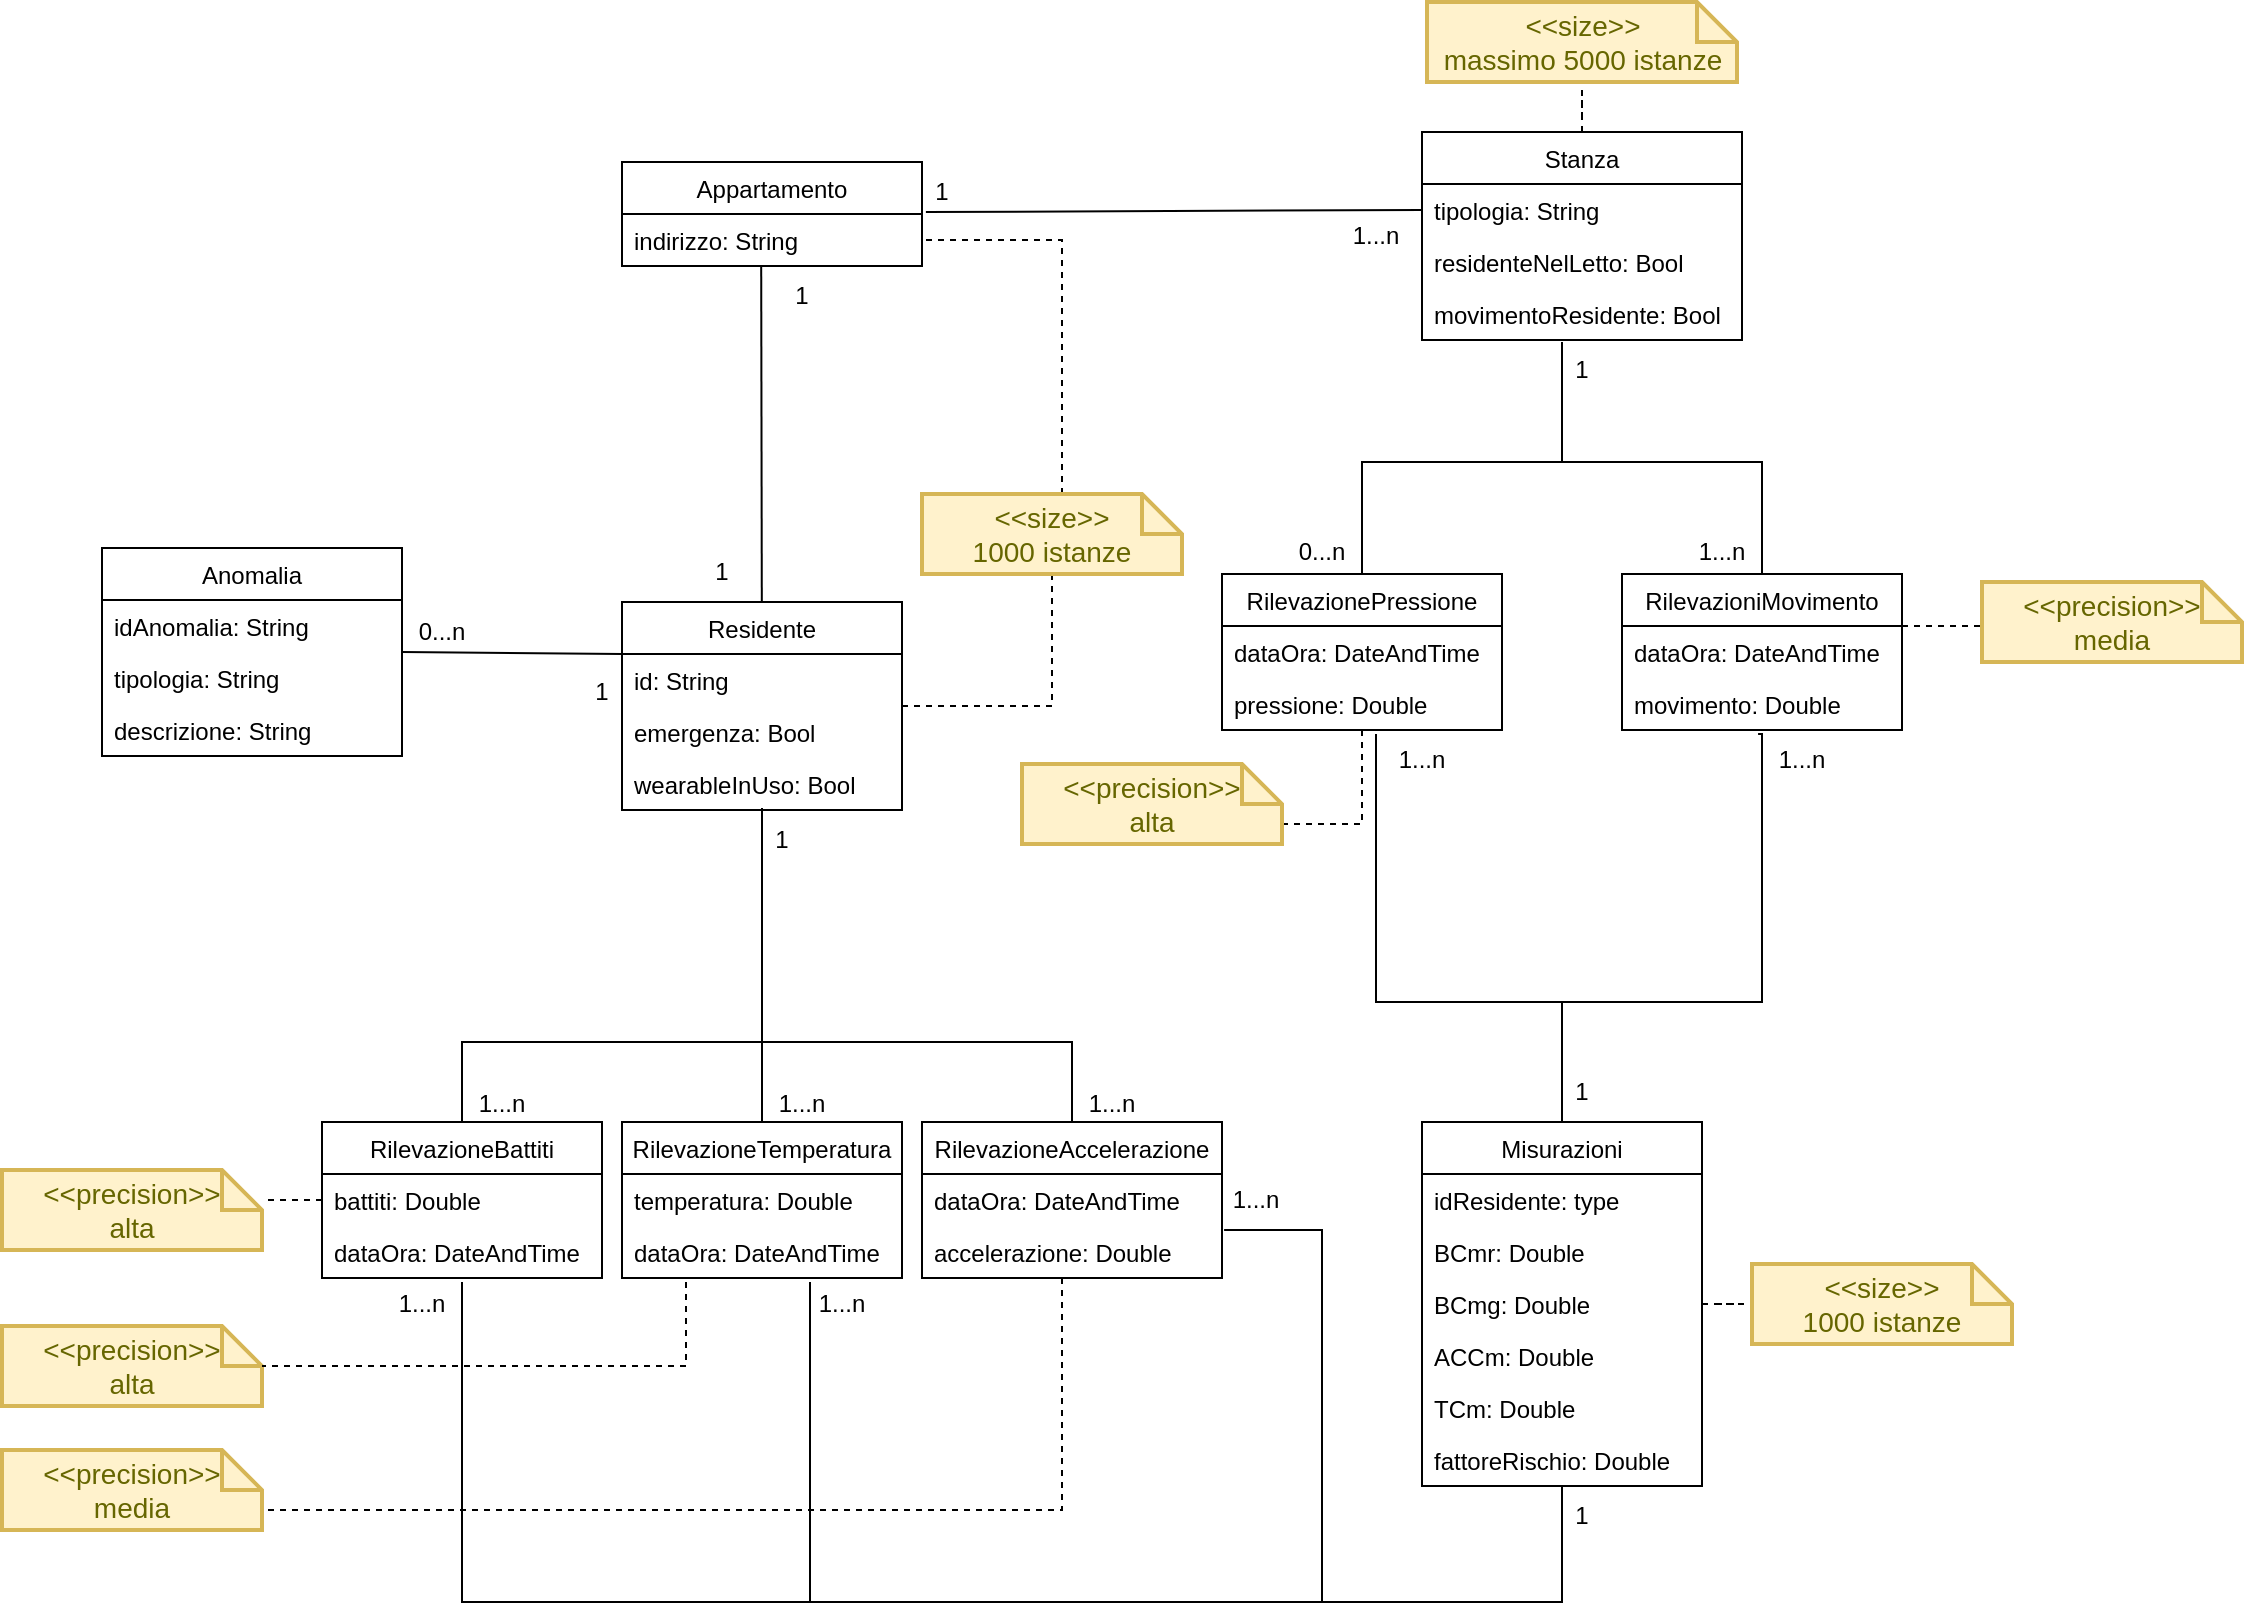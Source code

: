 <mxfile version="20.7.4" type="device"><diagram id="WO7DhAfLoQNvGxGaE5zZ" name="Page-1"><mxGraphModel dx="2268" dy="1920" grid="1" gridSize="10" guides="1" tooltips="1" connect="1" arrows="1" fold="1" page="1" pageScale="1" pageWidth="850" pageHeight="1100" math="0" shadow="0"><root><mxCell id="0"/><mxCell id="1" parent="0"/><mxCell id="sSwHK__RhGpUzQnZFzN2-1" value="Appartamento" style="swimlane;fontStyle=0;childLayout=stackLayout;horizontal=1;startSize=26;fillColor=none;horizontalStack=0;resizeParent=1;resizeParentMax=0;resizeLast=0;collapsible=1;marginBottom=0;" parent="1" vertex="1"><mxGeometry x="150" y="80" width="150" height="52" as="geometry"><mxRectangle x="40" y="40" width="100" height="30" as="alternateBounds"/></mxGeometry></mxCell><mxCell id="sSwHK__RhGpUzQnZFzN2-2" value="indirizzo: String" style="text;strokeColor=none;fillColor=none;align=left;verticalAlign=top;spacingLeft=4;spacingRight=4;overflow=hidden;rotatable=0;points=[[0,0.5],[1,0.5]];portConstraint=eastwest;" parent="sSwHK__RhGpUzQnZFzN2-1" vertex="1"><mxGeometry y="26" width="150" height="26" as="geometry"/></mxCell><mxCell id="sSwHK__RhGpUzQnZFzN2-77" style="edgeStyle=orthogonalEdgeStyle;rounded=0;orthogonalLoop=1;jettySize=auto;html=1;entryX=0.5;entryY=1;entryDx=0;entryDy=0;entryPerimeter=0;dashed=1;endArrow=none;endFill=0;" parent="1" source="sSwHK__RhGpUzQnZFzN2-6" target="sSwHK__RhGpUzQnZFzN2-76" edge="1"><mxGeometry relative="1" as="geometry"/></mxCell><mxCell id="sSwHK__RhGpUzQnZFzN2-6" value="Stanza" style="swimlane;fontStyle=0;childLayout=stackLayout;horizontal=1;startSize=26;fillColor=none;horizontalStack=0;resizeParent=1;resizeParentMax=0;resizeLast=0;collapsible=1;marginBottom=0;" parent="1" vertex="1"><mxGeometry x="550" y="65" width="160" height="104" as="geometry"/></mxCell><mxCell id="sSwHK__RhGpUzQnZFzN2-7" value="tipologia: String" style="text;strokeColor=none;fillColor=none;align=left;verticalAlign=top;spacingLeft=4;spacingRight=4;overflow=hidden;rotatable=0;points=[[0,0.5],[1,0.5]];portConstraint=eastwest;" parent="sSwHK__RhGpUzQnZFzN2-6" vertex="1"><mxGeometry y="26" width="160" height="26" as="geometry"/></mxCell><mxCell id="sSwHK__RhGpUzQnZFzN2-37" value="residenteNelLetto: Bool" style="text;strokeColor=none;fillColor=none;align=left;verticalAlign=top;spacingLeft=4;spacingRight=4;overflow=hidden;rotatable=0;points=[[0,0.5],[1,0.5]];portConstraint=eastwest;" parent="sSwHK__RhGpUzQnZFzN2-6" vertex="1"><mxGeometry y="52" width="160" height="26" as="geometry"/></mxCell><mxCell id="CDQp28ZDIOVQzvjSDbbO-14" value="movimentoResidente: Bool" style="text;strokeColor=none;fillColor=none;align=left;verticalAlign=top;spacingLeft=4;spacingRight=4;overflow=hidden;rotatable=0;points=[[0,0.5],[1,0.5]];portConstraint=eastwest;" parent="sSwHK__RhGpUzQnZFzN2-6" vertex="1"><mxGeometry y="78" width="160" height="26" as="geometry"/></mxCell><mxCell id="n2ziMS0ma2q-zLLjiRqA-52" style="edgeStyle=orthogonalEdgeStyle;rounded=0;orthogonalLoop=1;jettySize=auto;html=1;entryX=0.5;entryY=1;entryDx=0;entryDy=0;entryPerimeter=0;dashed=1;endArrow=none;endFill=0;" parent="1" source="sSwHK__RhGpUzQnZFzN2-25" target="sSwHK__RhGpUzQnZFzN2-74" edge="1"><mxGeometry relative="1" as="geometry"/></mxCell><mxCell id="sSwHK__RhGpUzQnZFzN2-25" value="Residente" style="swimlane;fontStyle=0;childLayout=stackLayout;horizontal=1;startSize=26;fillColor=none;horizontalStack=0;resizeParent=1;resizeParentMax=0;resizeLast=0;collapsible=1;marginBottom=0;" parent="1" vertex="1"><mxGeometry x="150" y="300" width="140" height="104" as="geometry"/></mxCell><mxCell id="sSwHK__RhGpUzQnZFzN2-26" value="id: String" style="text;strokeColor=none;fillColor=none;align=left;verticalAlign=top;spacingLeft=4;spacingRight=4;overflow=hidden;rotatable=0;points=[[0,0.5],[1,0.5]];portConstraint=eastwest;" parent="sSwHK__RhGpUzQnZFzN2-25" vertex="1"><mxGeometry y="26" width="140" height="26" as="geometry"/></mxCell><mxCell id="sSwHK__RhGpUzQnZFzN2-27" value="emergenza: Bool" style="text;strokeColor=none;fillColor=none;align=left;verticalAlign=top;spacingLeft=4;spacingRight=4;overflow=hidden;rotatable=0;points=[[0,0.5],[1,0.5]];portConstraint=eastwest;" parent="sSwHK__RhGpUzQnZFzN2-25" vertex="1"><mxGeometry y="52" width="140" height="26" as="geometry"/></mxCell><mxCell id="sSwHK__RhGpUzQnZFzN2-28" value="wearableInUso: Bool" style="text;strokeColor=none;fillColor=none;align=left;verticalAlign=top;spacingLeft=4;spacingRight=4;overflow=hidden;rotatable=0;points=[[0,0.5],[1,0.5]];portConstraint=eastwest;" parent="sSwHK__RhGpUzQnZFzN2-25" vertex="1"><mxGeometry y="78" width="140" height="26" as="geometry"/></mxCell><mxCell id="sSwHK__RhGpUzQnZFzN2-35" value="1" style="text;html=1;strokeColor=none;fillColor=none;align=center;verticalAlign=middle;whiteSpace=wrap;rounded=0;" parent="1" vertex="1"><mxGeometry x="210" y="132" width="60" height="30" as="geometry"/></mxCell><mxCell id="sSwHK__RhGpUzQnZFzN2-111" style="edgeStyle=orthogonalEdgeStyle;rounded=0;orthogonalLoop=1;jettySize=auto;html=1;entryX=0;entryY=0.5;entryDx=0;entryDy=0;entryPerimeter=0;dashed=1;endArrow=none;endFill=0;" parent="1" source="sSwHK__RhGpUzQnZFzN2-56" target="sSwHK__RhGpUzQnZFzN2-110" edge="1"><mxGeometry relative="1" as="geometry"/></mxCell><mxCell id="sSwHK__RhGpUzQnZFzN2-56" value="Misurazioni" style="swimlane;fontStyle=0;childLayout=stackLayout;horizontal=1;startSize=26;fillColor=none;horizontalStack=0;resizeParent=1;resizeParentMax=0;resizeLast=0;collapsible=1;marginBottom=0;" parent="1" vertex="1"><mxGeometry x="550" y="560" width="140" height="182" as="geometry"/></mxCell><mxCell id="sSwHK__RhGpUzQnZFzN2-57" value="idResidente: type" style="text;strokeColor=none;fillColor=none;align=left;verticalAlign=top;spacingLeft=4;spacingRight=4;overflow=hidden;rotatable=0;points=[[0,0.5],[1,0.5]];portConstraint=eastwest;" parent="sSwHK__RhGpUzQnZFzN2-56" vertex="1"><mxGeometry y="26" width="140" height="26" as="geometry"/></mxCell><mxCell id="sSwHK__RhGpUzQnZFzN2-43" value="BCmr: Double" style="text;strokeColor=none;fillColor=none;align=left;verticalAlign=top;spacingLeft=4;spacingRight=4;overflow=hidden;rotatable=0;points=[[0,0.5],[1,0.5]];portConstraint=eastwest;" parent="sSwHK__RhGpUzQnZFzN2-56" vertex="1"><mxGeometry y="52" width="140" height="26" as="geometry"/></mxCell><mxCell id="sSwHK__RhGpUzQnZFzN2-42" value="BCmg: Double" style="text;strokeColor=none;fillColor=none;align=left;verticalAlign=top;spacingLeft=4;spacingRight=4;overflow=hidden;rotatable=0;points=[[0,0.5],[1,0.5]];portConstraint=eastwest;" parent="sSwHK__RhGpUzQnZFzN2-56" vertex="1"><mxGeometry y="78" width="140" height="26" as="geometry"/></mxCell><mxCell id="sSwHK__RhGpUzQnZFzN2-44" value="ACCm: Double" style="text;strokeColor=none;fillColor=none;align=left;verticalAlign=top;spacingLeft=4;spacingRight=4;overflow=hidden;rotatable=0;points=[[0,0.5],[1,0.5]];portConstraint=eastwest;" parent="sSwHK__RhGpUzQnZFzN2-56" vertex="1"><mxGeometry y="104" width="140" height="26" as="geometry"/></mxCell><mxCell id="sSwHK__RhGpUzQnZFzN2-46" value="TCm: Double" style="text;strokeColor=none;fillColor=none;align=left;verticalAlign=top;spacingLeft=4;spacingRight=4;overflow=hidden;rotatable=0;points=[[0,0.5],[1,0.5]];portConstraint=eastwest;" parent="sSwHK__RhGpUzQnZFzN2-56" vertex="1"><mxGeometry y="130" width="140" height="26" as="geometry"/></mxCell><mxCell id="n2ziMS0ma2q-zLLjiRqA-23" value="fattoreRischio: Double" style="text;strokeColor=none;fillColor=none;align=left;verticalAlign=top;spacingLeft=4;spacingRight=4;overflow=hidden;rotatable=0;points=[[0,0.5],[1,0.5]];portConstraint=eastwest;" parent="sSwHK__RhGpUzQnZFzN2-56" vertex="1"><mxGeometry y="156" width="140" height="26" as="geometry"/></mxCell><mxCell id="sSwHK__RhGpUzQnZFzN2-79" style="edgeStyle=orthogonalEdgeStyle;rounded=0;orthogonalLoop=1;jettySize=auto;html=1;dashed=1;endArrow=none;endFill=0;entryX=1;entryY=0.5;entryDx=0;entryDy=0;" parent="1" source="sSwHK__RhGpUzQnZFzN2-74" target="sSwHK__RhGpUzQnZFzN2-2" edge="1"><mxGeometry relative="1" as="geometry"><mxPoint x="370" y="170" as="targetPoint"/><Array as="points"><mxPoint x="370" y="119"/></Array></mxGeometry></mxCell><mxCell id="sSwHK__RhGpUzQnZFzN2-74" value="&amp;lt;&amp;lt;size&amp;gt;&amp;gt;&lt;br&gt;1000 istanze" style="shape=note;strokeWidth=2;fontSize=14;size=20;whiteSpace=wrap;html=1;fillColor=#fff2cc;strokeColor=#d6b656;fontColor=#666600;" parent="1" vertex="1"><mxGeometry x="300" y="246" width="130" height="40" as="geometry"/></mxCell><mxCell id="sSwHK__RhGpUzQnZFzN2-76" value="&amp;lt;&amp;lt;size&amp;gt;&amp;gt;&lt;br&gt;massimo 5000 istanze" style="shape=note;strokeWidth=2;fontSize=14;size=20;whiteSpace=wrap;html=1;fillColor=#fff2cc;strokeColor=#d6b656;fontColor=#666600;" parent="1" vertex="1"><mxGeometry x="552.5" width="155" height="40" as="geometry"/></mxCell><mxCell id="n2ziMS0ma2q-zLLjiRqA-41" style="edgeStyle=orthogonalEdgeStyle;rounded=0;orthogonalLoop=1;jettySize=auto;html=1;entryX=0;entryY=0;entryDx=130;entryDy=30;entryPerimeter=0;dashed=1;endArrow=none;endFill=0;" parent="1" source="sSwHK__RhGpUzQnZFzN2-80" target="sSwHK__RhGpUzQnZFzN2-101" edge="1"><mxGeometry relative="1" as="geometry"/></mxCell><mxCell id="sSwHK__RhGpUzQnZFzN2-80" value="RilevazionePressione" style="swimlane;fontStyle=0;childLayout=stackLayout;horizontal=1;startSize=26;fillColor=none;horizontalStack=0;resizeParent=1;resizeParentMax=0;resizeLast=0;collapsible=1;marginBottom=0;" parent="1" vertex="1"><mxGeometry x="450" y="286" width="140" height="78" as="geometry"/></mxCell><mxCell id="Cuu1oooCDhuwHbOR3WT5-2" value="dataOra: DateAndTime" style="text;strokeColor=none;fillColor=none;align=left;verticalAlign=top;spacingLeft=4;spacingRight=4;overflow=hidden;rotatable=0;points=[[0,0.5],[1,0.5]];portConstraint=eastwest;" parent="sSwHK__RhGpUzQnZFzN2-80" vertex="1"><mxGeometry y="26" width="140" height="26" as="geometry"/></mxCell><mxCell id="sSwHK__RhGpUzQnZFzN2-81" value="pressione: Double" style="text;strokeColor=none;fillColor=none;align=left;verticalAlign=top;spacingLeft=4;spacingRight=4;overflow=hidden;rotatable=0;points=[[0,0.5],[1,0.5]];portConstraint=eastwest;" parent="sSwHK__RhGpUzQnZFzN2-80" vertex="1"><mxGeometry y="52" width="140" height="26" as="geometry"/></mxCell><mxCell id="n2ziMS0ma2q-zLLjiRqA-39" style="edgeStyle=orthogonalEdgeStyle;rounded=0;orthogonalLoop=1;jettySize=auto;html=1;entryX=0;entryY=0.5;entryDx=0;entryDy=0;entryPerimeter=0;endArrow=none;endFill=0;dashed=1;" parent="1" source="sSwHK__RhGpUzQnZFzN2-84" target="sSwHK__RhGpUzQnZFzN2-102" edge="1"><mxGeometry relative="1" as="geometry"><Array as="points"><mxPoint x="840" y="312"/></Array></mxGeometry></mxCell><mxCell id="sSwHK__RhGpUzQnZFzN2-84" value="RilevazioniMovimento" style="swimlane;fontStyle=0;childLayout=stackLayout;horizontal=1;startSize=26;fillColor=none;horizontalStack=0;resizeParent=1;resizeParentMax=0;resizeLast=0;collapsible=1;marginBottom=0;" parent="1" vertex="1"><mxGeometry x="650" y="286" width="140" height="78" as="geometry"/></mxCell><mxCell id="Cuu1oooCDhuwHbOR3WT5-1" value="dataOra: DateAndTime" style="text;strokeColor=none;fillColor=none;align=left;verticalAlign=top;spacingLeft=4;spacingRight=4;overflow=hidden;rotatable=0;points=[[0,0.5],[1,0.5]];portConstraint=eastwest;" parent="sSwHK__RhGpUzQnZFzN2-84" vertex="1"><mxGeometry y="26" width="140" height="26" as="geometry"/></mxCell><mxCell id="sSwHK__RhGpUzQnZFzN2-85" value="movimento: Double" style="text;strokeColor=none;fillColor=none;align=left;verticalAlign=top;spacingLeft=4;spacingRight=4;overflow=hidden;rotatable=0;points=[[0,0.5],[1,0.5]];portConstraint=eastwest;" parent="sSwHK__RhGpUzQnZFzN2-84" vertex="1"><mxGeometry y="52" width="140" height="26" as="geometry"/></mxCell><mxCell id="n2ziMS0ma2q-zLLjiRqA-21" style="edgeStyle=orthogonalEdgeStyle;rounded=0;orthogonalLoop=1;jettySize=auto;html=1;dashed=1;endArrow=none;endFill=0;" parent="1" source="sSwHK__RhGpUzQnZFzN2-89" target="sSwHK__RhGpUzQnZFzN2-99" edge="1"><mxGeometry relative="1" as="geometry"><Array as="points"><mxPoint y="610"/><mxPoint y="610"/></Array></mxGeometry></mxCell><mxCell id="sSwHK__RhGpUzQnZFzN2-89" value="RilevazioneBattiti" style="swimlane;fontStyle=0;childLayout=stackLayout;horizontal=1;startSize=26;fillColor=none;horizontalStack=0;resizeParent=1;resizeParentMax=0;resizeLast=0;collapsible=1;marginBottom=0;" parent="1" vertex="1"><mxGeometry y="560" width="140" height="78" as="geometry"/></mxCell><mxCell id="sSwHK__RhGpUzQnZFzN2-90" value="battiti: Double" style="text;strokeColor=none;fillColor=none;align=left;verticalAlign=top;spacingLeft=4;spacingRight=4;overflow=hidden;rotatable=0;points=[[0,0.5],[1,0.5]];portConstraint=eastwest;" parent="sSwHK__RhGpUzQnZFzN2-89" vertex="1"><mxGeometry y="26" width="140" height="26" as="geometry"/></mxCell><mxCell id="Cuu1oooCDhuwHbOR3WT5-3" value="dataOra: DateAndTime" style="text;strokeColor=none;fillColor=none;align=left;verticalAlign=top;spacingLeft=4;spacingRight=4;overflow=hidden;rotatable=0;points=[[0,0.5],[1,0.5]];portConstraint=eastwest;" parent="sSwHK__RhGpUzQnZFzN2-89" vertex="1"><mxGeometry y="52" width="140" height="26" as="geometry"/></mxCell><mxCell id="sSwHK__RhGpUzQnZFzN2-91" value="RilevazioneTemperatura" style="swimlane;fontStyle=0;childLayout=stackLayout;horizontal=1;startSize=26;fillColor=none;horizontalStack=0;resizeParent=1;resizeParentMax=0;resizeLast=0;collapsible=1;marginBottom=0;" parent="1" vertex="1"><mxGeometry x="150" y="560" width="140" height="78" as="geometry"/></mxCell><mxCell id="sSwHK__RhGpUzQnZFzN2-92" value="temperatura: Double" style="text;strokeColor=none;fillColor=none;align=left;verticalAlign=top;spacingLeft=4;spacingRight=4;overflow=hidden;rotatable=0;points=[[0,0.5],[1,0.5]];portConstraint=eastwest;" parent="sSwHK__RhGpUzQnZFzN2-91" vertex="1"><mxGeometry y="26" width="140" height="26" as="geometry"/></mxCell><mxCell id="Cuu1oooCDhuwHbOR3WT5-4" value="dataOra: DateAndTime" style="text;strokeColor=none;fillColor=none;align=left;verticalAlign=top;spacingLeft=4;spacingRight=4;overflow=hidden;rotatable=0;points=[[0,0.5],[1,0.5]];portConstraint=eastwest;" parent="sSwHK__RhGpUzQnZFzN2-91" vertex="1"><mxGeometry y="52" width="140" height="26" as="geometry"/></mxCell><mxCell id="n2ziMS0ma2q-zLLjiRqA-20" style="edgeStyle=orthogonalEdgeStyle;rounded=0;orthogonalLoop=1;jettySize=auto;html=1;entryX=0;entryY=0;entryDx=130;entryDy=30;entryPerimeter=0;dashed=1;endArrow=none;endFill=0;" parent="1" source="sSwHK__RhGpUzQnZFzN2-93" target="sSwHK__RhGpUzQnZFzN2-100" edge="1"><mxGeometry relative="1" as="geometry"><Array as="points"><mxPoint x="370" y="754"/></Array></mxGeometry></mxCell><mxCell id="sSwHK__RhGpUzQnZFzN2-93" value="RilevazioneAccelerazione" style="swimlane;fontStyle=0;childLayout=stackLayout;horizontal=1;startSize=26;fillColor=none;horizontalStack=0;resizeParent=1;resizeParentMax=0;resizeLast=0;collapsible=1;marginBottom=0;" parent="1" vertex="1"><mxGeometry x="300" y="560" width="150" height="78" as="geometry"/></mxCell><mxCell id="Cuu1oooCDhuwHbOR3WT5-6" value="dataOra: DateAndTime" style="text;strokeColor=none;fillColor=none;align=left;verticalAlign=top;spacingLeft=4;spacingRight=4;overflow=hidden;rotatable=0;points=[[0,0.5],[1,0.5]];portConstraint=eastwest;" parent="sSwHK__RhGpUzQnZFzN2-93" vertex="1"><mxGeometry y="26" width="150" height="26" as="geometry"/></mxCell><mxCell id="sSwHK__RhGpUzQnZFzN2-94" value="accelerazione: Double" style="text;strokeColor=none;fillColor=none;align=left;verticalAlign=top;spacingLeft=4;spacingRight=4;overflow=hidden;rotatable=0;points=[[0,0.5],[1,0.5]];portConstraint=eastwest;" parent="sSwHK__RhGpUzQnZFzN2-93" vertex="1"><mxGeometry y="52" width="150" height="26" as="geometry"/></mxCell><mxCell id="sSwHK__RhGpUzQnZFzN2-98" value="&amp;lt;&amp;lt;precision&amp;gt;&amp;gt;&lt;br&gt;alta" style="shape=note;strokeWidth=2;fontSize=14;size=20;whiteSpace=wrap;html=1;fillColor=#fff2cc;strokeColor=#d6b656;fontColor=#666600;" parent="1" vertex="1"><mxGeometry x="-160" y="662" width="130" height="40" as="geometry"/></mxCell><mxCell id="sSwHK__RhGpUzQnZFzN2-99" value="&amp;lt;&amp;lt;precision&amp;gt;&amp;gt;&lt;br&gt;alta" style="shape=note;strokeWidth=2;fontSize=14;size=20;whiteSpace=wrap;html=1;fillColor=#fff2cc;strokeColor=#d6b656;fontColor=#666600;" parent="1" vertex="1"><mxGeometry x="-160" y="584" width="130" height="40" as="geometry"/></mxCell><mxCell id="sSwHK__RhGpUzQnZFzN2-100" value="&amp;lt;&amp;lt;precision&amp;gt;&amp;gt;&lt;br&gt;media" style="shape=note;strokeWidth=2;fontSize=14;size=20;whiteSpace=wrap;html=1;fillColor=#fff2cc;strokeColor=#d6b656;fontColor=#666600;" parent="1" vertex="1"><mxGeometry x="-160" y="724" width="130" height="40" as="geometry"/></mxCell><mxCell id="sSwHK__RhGpUzQnZFzN2-101" value="&amp;lt;&amp;lt;precision&amp;gt;&amp;gt;&lt;br&gt;alta" style="shape=note;strokeWidth=2;fontSize=14;size=20;whiteSpace=wrap;html=1;fillColor=#fff2cc;strokeColor=#d6b656;fontColor=#666600;" parent="1" vertex="1"><mxGeometry x="350" y="381" width="130" height="40" as="geometry"/></mxCell><mxCell id="sSwHK__RhGpUzQnZFzN2-102" value="&amp;lt;&amp;lt;precision&amp;gt;&amp;gt;&lt;br&gt;media" style="shape=note;strokeWidth=2;fontSize=14;size=20;whiteSpace=wrap;html=1;fillColor=#fff2cc;strokeColor=#d6b656;fontColor=#666600;" parent="1" vertex="1"><mxGeometry x="830" y="290" width="130" height="40" as="geometry"/></mxCell><mxCell id="sSwHK__RhGpUzQnZFzN2-110" value="&amp;lt;&amp;lt;size&amp;gt;&amp;gt;&lt;br&gt;1000 istanze" style="shape=note;strokeWidth=2;fontSize=14;size=20;whiteSpace=wrap;html=1;fillColor=#fff2cc;strokeColor=#d6b656;fontColor=#666600;" parent="1" vertex="1"><mxGeometry x="715" y="631" width="130" height="40" as="geometry"/></mxCell><mxCell id="n2ziMS0ma2q-zLLjiRqA-12" value="" style="endArrow=none;html=1;rounded=0;exitX=0.5;exitY=0;exitDx=0;exitDy=0;" parent="1" source="sSwHK__RhGpUzQnZFzN2-91" edge="1"><mxGeometry width="50" height="50" relative="1" as="geometry"><mxPoint x="510" y="560" as="sourcePoint"/><mxPoint x="220" y="520" as="targetPoint"/></mxGeometry></mxCell><mxCell id="n2ziMS0ma2q-zLLjiRqA-13" value="" style="endArrow=none;html=1;rounded=0;exitX=0.5;exitY=0;exitDx=0;exitDy=0;edgeStyle=orthogonalEdgeStyle;" parent="1" source="sSwHK__RhGpUzQnZFzN2-93" edge="1"><mxGeometry width="50" height="50" relative="1" as="geometry"><mxPoint x="404.96" y="496.988" as="sourcePoint"/><mxPoint x="220" y="520" as="targetPoint"/><Array as="points"><mxPoint x="375" y="520"/></Array></mxGeometry></mxCell><mxCell id="n2ziMS0ma2q-zLLjiRqA-14" value="1" style="text;html=1;strokeColor=none;fillColor=none;align=center;verticalAlign=middle;whiteSpace=wrap;rounded=0;" parent="1" vertex="1"><mxGeometry x="200" y="404" width="60" height="30" as="geometry"/></mxCell><mxCell id="n2ziMS0ma2q-zLLjiRqA-17" value="1...n" style="text;html=1;strokeColor=none;fillColor=none;align=center;verticalAlign=middle;whiteSpace=wrap;rounded=0;" parent="1" vertex="1"><mxGeometry x="365" y="536" width="60" height="30" as="geometry"/></mxCell><mxCell id="n2ziMS0ma2q-zLLjiRqA-18" value="1...n" style="text;html=1;strokeColor=none;fillColor=none;align=center;verticalAlign=middle;whiteSpace=wrap;rounded=0;" parent="1" vertex="1"><mxGeometry x="210" y="536" width="60" height="30" as="geometry"/></mxCell><mxCell id="n2ziMS0ma2q-zLLjiRqA-19" value="1...n" style="text;html=1;strokeColor=none;fillColor=none;align=center;verticalAlign=middle;whiteSpace=wrap;rounded=0;" parent="1" vertex="1"><mxGeometry x="60" y="536" width="60" height="30" as="geometry"/></mxCell><mxCell id="n2ziMS0ma2q-zLLjiRqA-22" value="" style="endArrow=none;dashed=1;html=1;rounded=0;edgeStyle=orthogonalEdgeStyle;entryX=0;entryY=0;entryDx=130;entryDy=20;entryPerimeter=0;" parent="1" target="sSwHK__RhGpUzQnZFzN2-98" edge="1"><mxGeometry width="50" height="50" relative="1" as="geometry"><mxPoint x="182" y="640" as="sourcePoint"/><mxPoint x="-20" y="682" as="targetPoint"/><Array as="points"><mxPoint x="182" y="682"/></Array></mxGeometry></mxCell><mxCell id="n2ziMS0ma2q-zLLjiRqA-27" value="" style="endArrow=none;html=1;rounded=0;edgeStyle=orthogonalEdgeStyle;exitX=1.007;exitY=0.077;exitDx=0;exitDy=0;exitPerimeter=0;" parent="1" source="sSwHK__RhGpUzQnZFzN2-94" edge="1"><mxGeometry width="50" height="50" relative="1" as="geometry"><mxPoint x="510" y="710" as="sourcePoint"/><mxPoint x="500" y="800" as="targetPoint"/><Array as="points"><mxPoint x="500" y="614"/></Array></mxGeometry></mxCell><mxCell id="n2ziMS0ma2q-zLLjiRqA-28" value="1" style="text;html=1;strokeColor=none;fillColor=none;align=center;verticalAlign=middle;whiteSpace=wrap;rounded=0;" parent="1" vertex="1"><mxGeometry x="600" y="742" width="60" height="30" as="geometry"/></mxCell><mxCell id="n2ziMS0ma2q-zLLjiRqA-30" value="1...n" style="text;html=1;strokeColor=none;fillColor=none;align=center;verticalAlign=middle;whiteSpace=wrap;rounded=0;" parent="1" vertex="1"><mxGeometry x="437" y="584" width="60" height="30" as="geometry"/></mxCell><mxCell id="n2ziMS0ma2q-zLLjiRqA-33" value="1...n" style="text;html=1;strokeColor=none;fillColor=none;align=center;verticalAlign=middle;whiteSpace=wrap;rounded=0;" parent="1" vertex="1"><mxGeometry x="20" y="636" width="60" height="30" as="geometry"/></mxCell><mxCell id="n2ziMS0ma2q-zLLjiRqA-34" value="" style="endArrow=none;html=1;rounded=0;edgeStyle=orthogonalEdgeStyle;" parent="1" edge="1"><mxGeometry width="50" height="50" relative="1" as="geometry"><mxPoint x="244" y="640" as="sourcePoint"/><mxPoint x="390" y="800" as="targetPoint"/><Array as="points"><mxPoint x="244" y="800"/></Array></mxGeometry></mxCell><mxCell id="n2ziMS0ma2q-zLLjiRqA-35" value="1...n" style="text;html=1;strokeColor=none;fillColor=none;align=center;verticalAlign=middle;whiteSpace=wrap;rounded=0;" parent="1" vertex="1"><mxGeometry x="230" y="642" width="60" height="18" as="geometry"/></mxCell><mxCell id="n2ziMS0ma2q-zLLjiRqA-47" value="1...n" style="text;html=1;strokeColor=none;fillColor=none;align=center;verticalAlign=middle;whiteSpace=wrap;rounded=0;" parent="1" vertex="1"><mxGeometry x="670" y="260" width="60" height="30" as="geometry"/></mxCell><mxCell id="n2ziMS0ma2q-zLLjiRqA-48" value="0...n" style="text;html=1;strokeColor=none;fillColor=none;align=center;verticalAlign=middle;whiteSpace=wrap;rounded=0;" parent="1" vertex="1"><mxGeometry x="470" y="260" width="60" height="30" as="geometry"/></mxCell><mxCell id="n2ziMS0ma2q-zLLjiRqA-49" value="1" style="text;html=1;strokeColor=none;fillColor=none;align=center;verticalAlign=middle;whiteSpace=wrap;rounded=0;" parent="1" vertex="1"><mxGeometry x="600" y="530" width="60" height="30" as="geometry"/></mxCell><mxCell id="n2ziMS0ma2q-zLLjiRqA-50" value="1...n" style="text;html=1;strokeColor=none;fillColor=none;align=center;verticalAlign=middle;whiteSpace=wrap;rounded=0;" parent="1" vertex="1"><mxGeometry x="710" y="364" width="60" height="30" as="geometry"/></mxCell><mxCell id="n2ziMS0ma2q-zLLjiRqA-51" value="1...n" style="text;html=1;strokeColor=none;fillColor=none;align=center;verticalAlign=middle;whiteSpace=wrap;rounded=0;" parent="1" vertex="1"><mxGeometry x="520" y="364" width="60" height="30" as="geometry"/></mxCell><mxCell id="CDQp28ZDIOVQzvjSDbbO-1" value="" style="endArrow=none;html=1;rounded=0;exitX=0.464;exitY=1;exitDx=0;exitDy=0;exitPerimeter=0;" parent="1" source="sSwHK__RhGpUzQnZFzN2-2" target="sSwHK__RhGpUzQnZFzN2-25" edge="1"><mxGeometry width="50" height="50" relative="1" as="geometry"><mxPoint x="240" y="210" as="sourcePoint"/><mxPoint x="580" y="360" as="targetPoint"/></mxGeometry></mxCell><mxCell id="CDQp28ZDIOVQzvjSDbbO-2" value="1" style="text;html=1;strokeColor=none;fillColor=none;align=center;verticalAlign=middle;whiteSpace=wrap;rounded=0;" parent="1" vertex="1"><mxGeometry x="170" y="270" width="60" height="30" as="geometry"/></mxCell><mxCell id="CDQp28ZDIOVQzvjSDbbO-3" value="" style="endArrow=none;html=1;rounded=0;exitX=1.013;exitY=-0.038;exitDx=0;exitDy=0;exitPerimeter=0;entryX=0;entryY=0.5;entryDx=0;entryDy=0;" parent="1" source="sSwHK__RhGpUzQnZFzN2-2" target="sSwHK__RhGpUzQnZFzN2-7" edge="1"><mxGeometry width="50" height="50" relative="1" as="geometry"><mxPoint x="229.6" y="142" as="sourcePoint"/><mxPoint x="510" y="70" as="targetPoint"/></mxGeometry></mxCell><mxCell id="CDQp28ZDIOVQzvjSDbbO-4" value="1" style="text;html=1;strokeColor=none;fillColor=none;align=center;verticalAlign=middle;whiteSpace=wrap;rounded=0;" parent="1" vertex="1"><mxGeometry x="280" y="80" width="60" height="30" as="geometry"/></mxCell><mxCell id="CDQp28ZDIOVQzvjSDbbO-5" value="1...n" style="text;html=1;strokeColor=none;fillColor=none;align=center;verticalAlign=middle;whiteSpace=wrap;rounded=0;" parent="1" vertex="1"><mxGeometry x="497" y="102" width="60" height="30" as="geometry"/></mxCell><mxCell id="CDQp28ZDIOVQzvjSDbbO-6" value="" style="endArrow=none;html=1;rounded=0;edgeStyle=orthogonalEdgeStyle;exitX=0.5;exitY=0;exitDx=0;exitDy=0;" parent="1" source="sSwHK__RhGpUzQnZFzN2-80" edge="1"><mxGeometry width="50" height="50" relative="1" as="geometry"><mxPoint x="480" y="220" as="sourcePoint"/><mxPoint x="620" y="170" as="targetPoint"/><Array as="points"><mxPoint x="520" y="230"/><mxPoint x="620" y="230"/></Array></mxGeometry></mxCell><mxCell id="CDQp28ZDIOVQzvjSDbbO-7" value="" style="endArrow=none;html=1;rounded=0;edgeStyle=orthogonalEdgeStyle;exitX=0.5;exitY=0;exitDx=0;exitDy=0;" parent="1" source="sSwHK__RhGpUzQnZFzN2-84" edge="1"><mxGeometry width="50" height="50" relative="1" as="geometry"><mxPoint x="530" y="349" as="sourcePoint"/><mxPoint x="620" y="230" as="targetPoint"/><Array as="points"><mxPoint x="720" y="230"/><mxPoint x="620" y="230"/></Array></mxGeometry></mxCell><mxCell id="CDQp28ZDIOVQzvjSDbbO-8" value="1" style="text;html=1;strokeColor=none;fillColor=none;align=center;verticalAlign=middle;whiteSpace=wrap;rounded=0;" parent="1" vertex="1"><mxGeometry x="600" y="169" width="60" height="30" as="geometry"/></mxCell><mxCell id="CDQp28ZDIOVQzvjSDbbO-9" value="" style="endArrow=none;html=1;rounded=0;edgeStyle=orthogonalEdgeStyle;exitX=0.5;exitY=0;exitDx=0;exitDy=0;entryX=0.486;entryY=1.077;entryDx=0;entryDy=0;entryPerimeter=0;" parent="1" source="sSwHK__RhGpUzQnZFzN2-56" target="sSwHK__RhGpUzQnZFzN2-85" edge="1"><mxGeometry width="50" height="50" relative="1" as="geometry"><mxPoint x="620" y="500" as="sourcePoint"/><mxPoint x="720" y="440" as="targetPoint"/><Array as="points"><mxPoint x="620" y="500"/><mxPoint x="720" y="500"/><mxPoint x="720" y="366"/></Array></mxGeometry></mxCell><mxCell id="CDQp28ZDIOVQzvjSDbbO-12" value="" style="endArrow=none;html=1;rounded=0;edgeStyle=orthogonalEdgeStyle;entryX=0.55;entryY=1.077;entryDx=0;entryDy=0;entryPerimeter=0;" parent="1" target="sSwHK__RhGpUzQnZFzN2-81" edge="1"><mxGeometry width="50" height="50" relative="1" as="geometry"><mxPoint x="620" y="550" as="sourcePoint"/><mxPoint x="728.04" y="429.002" as="targetPoint"/><Array as="points"><mxPoint x="620" y="500"/><mxPoint x="527" y="500"/></Array></mxGeometry></mxCell><mxCell id="CDQp28ZDIOVQzvjSDbbO-15" value="" style="endArrow=none;html=1;rounded=0;edgeStyle=orthogonalEdgeStyle;" parent="1" target="n2ziMS0ma2q-zLLjiRqA-23" edge="1"><mxGeometry width="50" height="50" relative="1" as="geometry"><mxPoint x="70" y="640" as="sourcePoint"/><mxPoint x="610" y="840" as="targetPoint"/><Array as="points"><mxPoint x="70" y="800"/><mxPoint x="620" y="800"/></Array></mxGeometry></mxCell><mxCell id="CDQp28ZDIOVQzvjSDbbO-17" value="" style="endArrow=none;html=1;rounded=0;edgeStyle=orthogonalEdgeStyle;entryX=0.5;entryY=0;entryDx=0;entryDy=0;exitX=0.5;exitY=0.962;exitDx=0;exitDy=0;exitPerimeter=0;" parent="1" source="sSwHK__RhGpUzQnZFzN2-28" target="sSwHK__RhGpUzQnZFzN2-89" edge="1"><mxGeometry width="50" height="50" relative="1" as="geometry"><mxPoint x="220" y="440" as="sourcePoint"/><mxPoint x="30" y="500" as="targetPoint"/><Array as="points"><mxPoint x="220" y="520"/><mxPoint x="70" y="520"/></Array></mxGeometry></mxCell><mxCell id="CDQp28ZDIOVQzvjSDbbO-23" value="Anomalia" style="swimlane;fontStyle=0;childLayout=stackLayout;horizontal=1;startSize=26;fillColor=none;horizontalStack=0;resizeParent=1;resizeParentMax=0;resizeLast=0;collapsible=1;marginBottom=0;" parent="1" vertex="1"><mxGeometry x="-110" y="273" width="150" height="104" as="geometry"><mxRectangle x="40" y="40" width="100" height="30" as="alternateBounds"/></mxGeometry></mxCell><mxCell id="CDQp28ZDIOVQzvjSDbbO-24" value="idAnomalia: String" style="text;strokeColor=none;fillColor=none;align=left;verticalAlign=top;spacingLeft=4;spacingRight=4;overflow=hidden;rotatable=0;points=[[0,0.5],[1,0.5]];portConstraint=eastwest;" parent="CDQp28ZDIOVQzvjSDbbO-23" vertex="1"><mxGeometry y="26" width="150" height="26" as="geometry"/></mxCell><mxCell id="UvbBkc82gN2XA5fVp-to-2" value="tipologia: String" style="text;strokeColor=none;fillColor=none;align=left;verticalAlign=top;spacingLeft=4;spacingRight=4;overflow=hidden;rotatable=0;points=[[0,0.5],[1,0.5]];portConstraint=eastwest;" parent="CDQp28ZDIOVQzvjSDbbO-23" vertex="1"><mxGeometry y="52" width="150" height="26" as="geometry"/></mxCell><mxCell id="UvbBkc82gN2XA5fVp-to-1" value="descrizione: String" style="text;strokeColor=none;fillColor=none;align=left;verticalAlign=top;spacingLeft=4;spacingRight=4;overflow=hidden;rotatable=0;points=[[0,0.5],[1,0.5]];portConstraint=eastwest;" parent="CDQp28ZDIOVQzvjSDbbO-23" vertex="1"><mxGeometry y="78" width="150" height="26" as="geometry"/></mxCell><mxCell id="CDQp28ZDIOVQzvjSDbbO-25" value="" style="endArrow=none;html=1;rounded=0;entryX=0;entryY=0.25;entryDx=0;entryDy=0;exitX=1;exitY=0.5;exitDx=0;exitDy=0;" parent="1" source="CDQp28ZDIOVQzvjSDbbO-23" target="sSwHK__RhGpUzQnZFzN2-25" edge="1"><mxGeometry width="50" height="50" relative="1" as="geometry"><mxPoint x="160" y="117" as="sourcePoint"/><mxPoint x="51.95" y="116.988" as="targetPoint"/></mxGeometry></mxCell><mxCell id="CDQp28ZDIOVQzvjSDbbO-26" value="0...n" style="text;html=1;strokeColor=none;fillColor=none;align=center;verticalAlign=middle;whiteSpace=wrap;rounded=0;" parent="1" vertex="1"><mxGeometry x="30" y="300" width="60" height="30" as="geometry"/></mxCell><mxCell id="CDQp28ZDIOVQzvjSDbbO-27" value="1" style="text;html=1;strokeColor=none;fillColor=none;align=center;verticalAlign=middle;whiteSpace=wrap;rounded=0;" parent="1" vertex="1"><mxGeometry x="110" y="330" width="60" height="30" as="geometry"/></mxCell></root></mxGraphModel></diagram></mxfile>